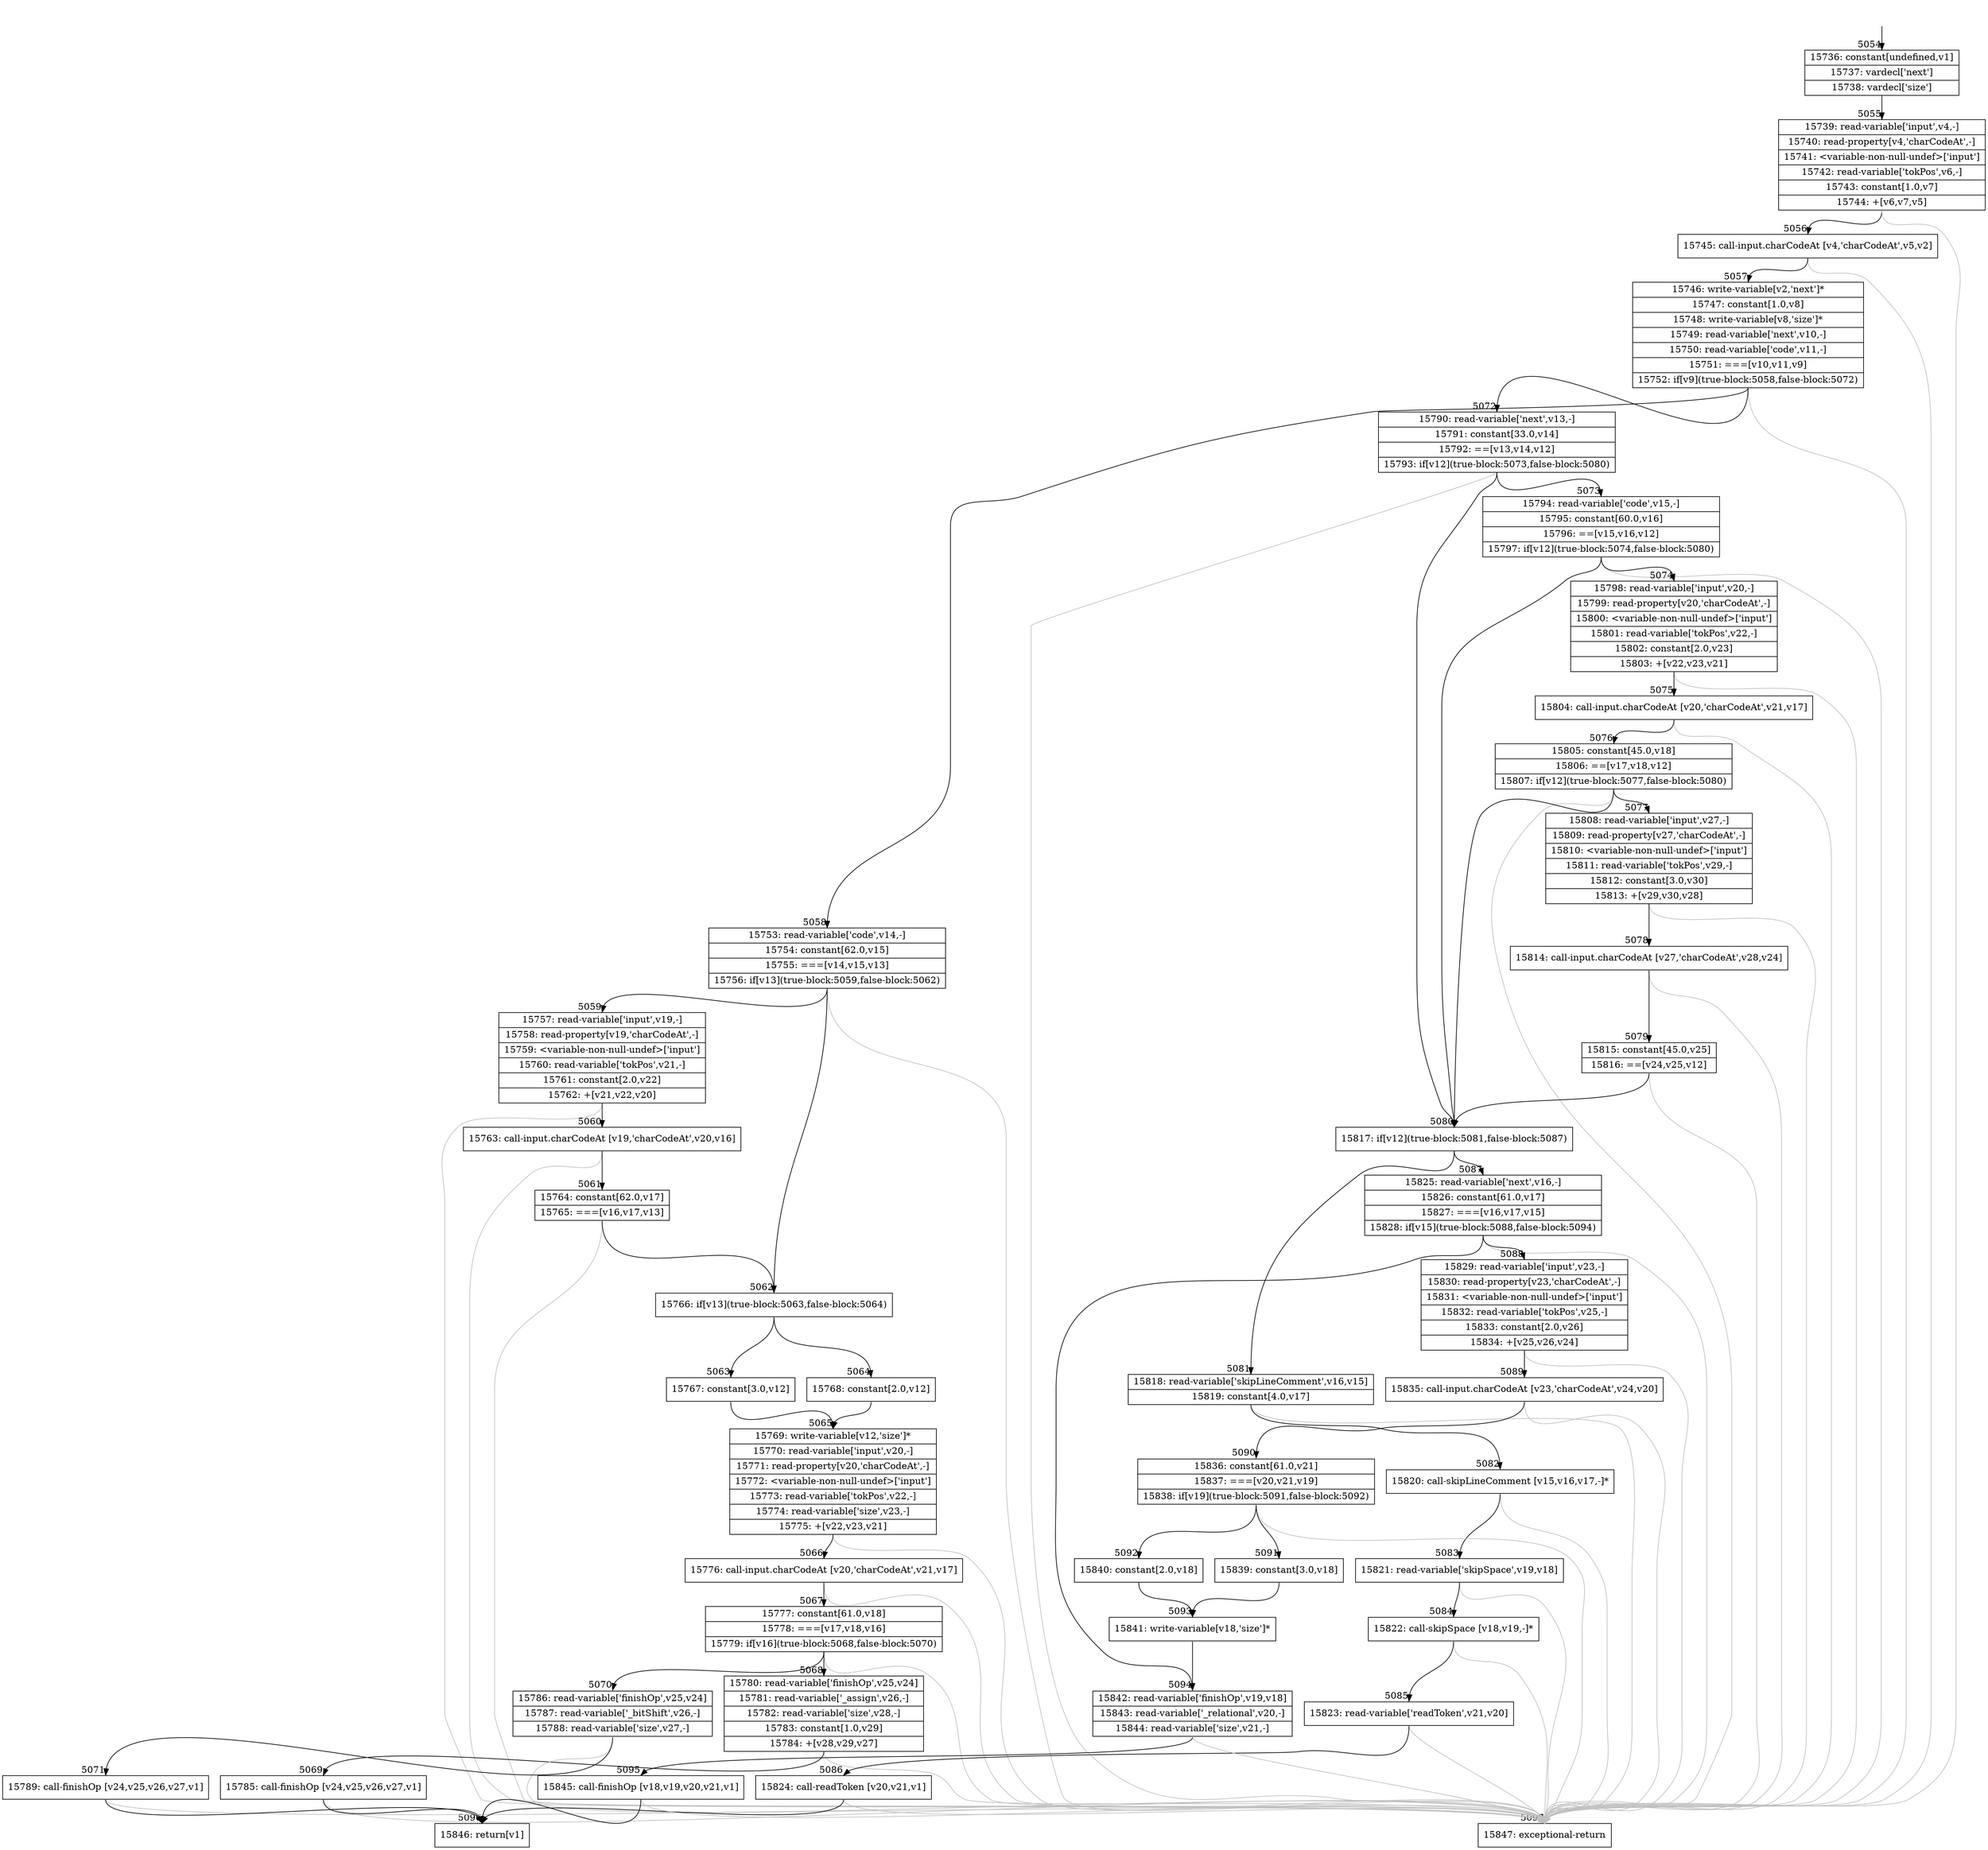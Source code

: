 digraph {
rankdir="TD"
BB_entry311[shape=none,label=""];
BB_entry311 -> BB5054 [tailport=s, headport=n, headlabel="    5054"]
BB5054 [shape=record label="{15736: constant[undefined,v1]|15737: vardecl['next']|15738: vardecl['size']}" ] 
BB5054 -> BB5055 [tailport=s, headport=n, headlabel="      5055"]
BB5055 [shape=record label="{15739: read-variable['input',v4,-]|15740: read-property[v4,'charCodeAt',-]|15741: \<variable-non-null-undef\>['input']|15742: read-variable['tokPos',v6,-]|15743: constant[1.0,v7]|15744: +[v6,v7,v5]}" ] 
BB5055 -> BB5056 [tailport=s, headport=n, headlabel="      5056"]
BB5055 -> BB5097 [tailport=s, headport=n, color=gray, headlabel="      5097"]
BB5056 [shape=record label="{15745: call-input.charCodeAt [v4,'charCodeAt',v5,v2]}" ] 
BB5056 -> BB5057 [tailport=s, headport=n, headlabel="      5057"]
BB5056 -> BB5097 [tailport=s, headport=n, color=gray]
BB5057 [shape=record label="{15746: write-variable[v2,'next']*|15747: constant[1.0,v8]|15748: write-variable[v8,'size']*|15749: read-variable['next',v10,-]|15750: read-variable['code',v11,-]|15751: ===[v10,v11,v9]|15752: if[v9](true-block:5058,false-block:5072)}" ] 
BB5057 -> BB5058 [tailport=s, headport=n, headlabel="      5058"]
BB5057 -> BB5072 [tailport=s, headport=n, headlabel="      5072"]
BB5057 -> BB5097 [tailport=s, headport=n, color=gray]
BB5058 [shape=record label="{15753: read-variable['code',v14,-]|15754: constant[62.0,v15]|15755: ===[v14,v15,v13]|15756: if[v13](true-block:5059,false-block:5062)}" ] 
BB5058 -> BB5062 [tailport=s, headport=n, headlabel="      5062"]
BB5058 -> BB5059 [tailport=s, headport=n, headlabel="      5059"]
BB5058 -> BB5097 [tailport=s, headport=n, color=gray]
BB5059 [shape=record label="{15757: read-variable['input',v19,-]|15758: read-property[v19,'charCodeAt',-]|15759: \<variable-non-null-undef\>['input']|15760: read-variable['tokPos',v21,-]|15761: constant[2.0,v22]|15762: +[v21,v22,v20]}" ] 
BB5059 -> BB5060 [tailport=s, headport=n, headlabel="      5060"]
BB5059 -> BB5097 [tailport=s, headport=n, color=gray]
BB5060 [shape=record label="{15763: call-input.charCodeAt [v19,'charCodeAt',v20,v16]}" ] 
BB5060 -> BB5061 [tailport=s, headport=n, headlabel="      5061"]
BB5060 -> BB5097 [tailport=s, headport=n, color=gray]
BB5061 [shape=record label="{15764: constant[62.0,v17]|15765: ===[v16,v17,v13]}" ] 
BB5061 -> BB5062 [tailport=s, headport=n]
BB5061 -> BB5097 [tailport=s, headport=n, color=gray]
BB5062 [shape=record label="{15766: if[v13](true-block:5063,false-block:5064)}" ] 
BB5062 -> BB5063 [tailport=s, headport=n, headlabel="      5063"]
BB5062 -> BB5064 [tailport=s, headport=n, headlabel="      5064"]
BB5063 [shape=record label="{15767: constant[3.0,v12]}" ] 
BB5063 -> BB5065 [tailport=s, headport=n, headlabel="      5065"]
BB5064 [shape=record label="{15768: constant[2.0,v12]}" ] 
BB5064 -> BB5065 [tailport=s, headport=n]
BB5065 [shape=record label="{15769: write-variable[v12,'size']*|15770: read-variable['input',v20,-]|15771: read-property[v20,'charCodeAt',-]|15772: \<variable-non-null-undef\>['input']|15773: read-variable['tokPos',v22,-]|15774: read-variable['size',v23,-]|15775: +[v22,v23,v21]}" ] 
BB5065 -> BB5066 [tailport=s, headport=n, headlabel="      5066"]
BB5065 -> BB5097 [tailport=s, headport=n, color=gray]
BB5066 [shape=record label="{15776: call-input.charCodeAt [v20,'charCodeAt',v21,v17]}" ] 
BB5066 -> BB5067 [tailport=s, headport=n, headlabel="      5067"]
BB5066 -> BB5097 [tailport=s, headport=n, color=gray]
BB5067 [shape=record label="{15777: constant[61.0,v18]|15778: ===[v17,v18,v16]|15779: if[v16](true-block:5068,false-block:5070)}" ] 
BB5067 -> BB5068 [tailport=s, headport=n, headlabel="      5068"]
BB5067 -> BB5070 [tailport=s, headport=n, headlabel="      5070"]
BB5067 -> BB5097 [tailport=s, headport=n, color=gray]
BB5068 [shape=record label="{15780: read-variable['finishOp',v25,v24]|15781: read-variable['_assign',v26,-]|15782: read-variable['size',v28,-]|15783: constant[1.0,v29]|15784: +[v28,v29,v27]}" ] 
BB5068 -> BB5069 [tailport=s, headport=n, headlabel="      5069"]
BB5068 -> BB5097 [tailport=s, headport=n, color=gray]
BB5069 [shape=record label="{15785: call-finishOp [v24,v25,v26,v27,v1]}" ] 
BB5069 -> BB5096 [tailport=s, headport=n, headlabel="      5096"]
BB5069 -> BB5097 [tailport=s, headport=n, color=gray]
BB5070 [shape=record label="{15786: read-variable['finishOp',v25,v24]|15787: read-variable['_bitShift',v26,-]|15788: read-variable['size',v27,-]}" ] 
BB5070 -> BB5071 [tailport=s, headport=n, headlabel="      5071"]
BB5070 -> BB5097 [tailport=s, headport=n, color=gray]
BB5071 [shape=record label="{15789: call-finishOp [v24,v25,v26,v27,v1]}" ] 
BB5071 -> BB5096 [tailport=s, headport=n]
BB5071 -> BB5097 [tailport=s, headport=n, color=gray]
BB5072 [shape=record label="{15790: read-variable['next',v13,-]|15791: constant[33.0,v14]|15792: ==[v13,v14,v12]|15793: if[v12](true-block:5073,false-block:5080)}" ] 
BB5072 -> BB5080 [tailport=s, headport=n, headlabel="      5080"]
BB5072 -> BB5073 [tailport=s, headport=n, headlabel="      5073"]
BB5072 -> BB5097 [tailport=s, headport=n, color=gray]
BB5073 [shape=record label="{15794: read-variable['code',v15,-]|15795: constant[60.0,v16]|15796: ==[v15,v16,v12]|15797: if[v12](true-block:5074,false-block:5080)}" ] 
BB5073 -> BB5080 [tailport=s, headport=n]
BB5073 -> BB5074 [tailport=s, headport=n, headlabel="      5074"]
BB5073 -> BB5097 [tailport=s, headport=n, color=gray]
BB5074 [shape=record label="{15798: read-variable['input',v20,-]|15799: read-property[v20,'charCodeAt',-]|15800: \<variable-non-null-undef\>['input']|15801: read-variable['tokPos',v22,-]|15802: constant[2.0,v23]|15803: +[v22,v23,v21]}" ] 
BB5074 -> BB5075 [tailport=s, headport=n, headlabel="      5075"]
BB5074 -> BB5097 [tailport=s, headport=n, color=gray]
BB5075 [shape=record label="{15804: call-input.charCodeAt [v20,'charCodeAt',v21,v17]}" ] 
BB5075 -> BB5076 [tailport=s, headport=n, headlabel="      5076"]
BB5075 -> BB5097 [tailport=s, headport=n, color=gray]
BB5076 [shape=record label="{15805: constant[45.0,v18]|15806: ==[v17,v18,v12]|15807: if[v12](true-block:5077,false-block:5080)}" ] 
BB5076 -> BB5080 [tailport=s, headport=n]
BB5076 -> BB5077 [tailport=s, headport=n, headlabel="      5077"]
BB5076 -> BB5097 [tailport=s, headport=n, color=gray]
BB5077 [shape=record label="{15808: read-variable['input',v27,-]|15809: read-property[v27,'charCodeAt',-]|15810: \<variable-non-null-undef\>['input']|15811: read-variable['tokPos',v29,-]|15812: constant[3.0,v30]|15813: +[v29,v30,v28]}" ] 
BB5077 -> BB5078 [tailport=s, headport=n, headlabel="      5078"]
BB5077 -> BB5097 [tailport=s, headport=n, color=gray]
BB5078 [shape=record label="{15814: call-input.charCodeAt [v27,'charCodeAt',v28,v24]}" ] 
BB5078 -> BB5079 [tailport=s, headport=n, headlabel="      5079"]
BB5078 -> BB5097 [tailport=s, headport=n, color=gray]
BB5079 [shape=record label="{15815: constant[45.0,v25]|15816: ==[v24,v25,v12]}" ] 
BB5079 -> BB5080 [tailport=s, headport=n]
BB5079 -> BB5097 [tailport=s, headport=n, color=gray]
BB5080 [shape=record label="{15817: if[v12](true-block:5081,false-block:5087)}" ] 
BB5080 -> BB5081 [tailport=s, headport=n, headlabel="      5081"]
BB5080 -> BB5087 [tailport=s, headport=n, headlabel="      5087"]
BB5081 [shape=record label="{15818: read-variable['skipLineComment',v16,v15]|15819: constant[4.0,v17]}" ] 
BB5081 -> BB5082 [tailport=s, headport=n, headlabel="      5082"]
BB5081 -> BB5097 [tailport=s, headport=n, color=gray]
BB5082 [shape=record label="{15820: call-skipLineComment [v15,v16,v17,-]*}" ] 
BB5082 -> BB5083 [tailport=s, headport=n, headlabel="      5083"]
BB5082 -> BB5097 [tailport=s, headport=n, color=gray]
BB5083 [shape=record label="{15821: read-variable['skipSpace',v19,v18]}" ] 
BB5083 -> BB5084 [tailport=s, headport=n, headlabel="      5084"]
BB5083 -> BB5097 [tailport=s, headport=n, color=gray]
BB5084 [shape=record label="{15822: call-skipSpace [v18,v19,-]*}" ] 
BB5084 -> BB5085 [tailport=s, headport=n, headlabel="      5085"]
BB5084 -> BB5097 [tailport=s, headport=n, color=gray]
BB5085 [shape=record label="{15823: read-variable['readToken',v21,v20]}" ] 
BB5085 -> BB5086 [tailport=s, headport=n, headlabel="      5086"]
BB5085 -> BB5097 [tailport=s, headport=n, color=gray]
BB5086 [shape=record label="{15824: call-readToken [v20,v21,v1]}" ] 
BB5086 -> BB5096 [tailport=s, headport=n]
BB5086 -> BB5097 [tailport=s, headport=n, color=gray]
BB5087 [shape=record label="{15825: read-variable['next',v16,-]|15826: constant[61.0,v17]|15827: ===[v16,v17,v15]|15828: if[v15](true-block:5088,false-block:5094)}" ] 
BB5087 -> BB5088 [tailport=s, headport=n, headlabel="      5088"]
BB5087 -> BB5094 [tailport=s, headport=n, headlabel="      5094"]
BB5087 -> BB5097 [tailport=s, headport=n, color=gray]
BB5088 [shape=record label="{15829: read-variable['input',v23,-]|15830: read-property[v23,'charCodeAt',-]|15831: \<variable-non-null-undef\>['input']|15832: read-variable['tokPos',v25,-]|15833: constant[2.0,v26]|15834: +[v25,v26,v24]}" ] 
BB5088 -> BB5089 [tailport=s, headport=n, headlabel="      5089"]
BB5088 -> BB5097 [tailport=s, headport=n, color=gray]
BB5089 [shape=record label="{15835: call-input.charCodeAt [v23,'charCodeAt',v24,v20]}" ] 
BB5089 -> BB5090 [tailport=s, headport=n, headlabel="      5090"]
BB5089 -> BB5097 [tailport=s, headport=n, color=gray]
BB5090 [shape=record label="{15836: constant[61.0,v21]|15837: ===[v20,v21,v19]|15838: if[v19](true-block:5091,false-block:5092)}" ] 
BB5090 -> BB5091 [tailport=s, headport=n, headlabel="      5091"]
BB5090 -> BB5092 [tailport=s, headport=n, headlabel="      5092"]
BB5090 -> BB5097 [tailport=s, headport=n, color=gray]
BB5091 [shape=record label="{15839: constant[3.0,v18]}" ] 
BB5091 -> BB5093 [tailport=s, headport=n, headlabel="      5093"]
BB5092 [shape=record label="{15840: constant[2.0,v18]}" ] 
BB5092 -> BB5093 [tailport=s, headport=n]
BB5093 [shape=record label="{15841: write-variable[v18,'size']*}" ] 
BB5093 -> BB5094 [tailport=s, headport=n]
BB5094 [shape=record label="{15842: read-variable['finishOp',v19,v18]|15843: read-variable['_relational',v20,-]|15844: read-variable['size',v21,-]}" ] 
BB5094 -> BB5095 [tailport=s, headport=n, headlabel="      5095"]
BB5094 -> BB5097 [tailport=s, headport=n, color=gray]
BB5095 [shape=record label="{15845: call-finishOp [v18,v19,v20,v21,v1]}" ] 
BB5095 -> BB5096 [tailport=s, headport=n]
BB5095 -> BB5097 [tailport=s, headport=n, color=gray]
BB5096 [shape=record label="{15846: return[v1]}" ] 
BB5097 [shape=record label="{15847: exceptional-return}" ] 
//#$~ 5295
}

